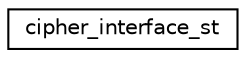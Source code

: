 digraph "Graphical Class Hierarchy"
{
 // LATEX_PDF_SIZE
  edge [fontname="Helvetica",fontsize="10",labelfontname="Helvetica",labelfontsize="10"];
  node [fontname="Helvetica",fontsize="10",shape=record];
  rankdir="LR";
  Node0 [label="cipher_interface_st",height=0.2,width=0.4,color="black", fillcolor="white", style="filled",URL="$structcipher__interface__st.html",tooltip="BlockCipher-Interface for the Cipher-Algorithms."];
}
